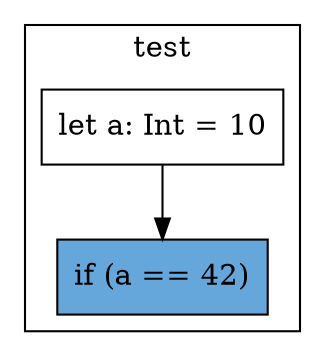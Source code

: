digraph "readonly-4" {
    node [shape=box];
    subgraph "cluster_test" {
        label="test";
        "test_141" [label="let a: Int = 10"];
        "test_142" [label="if (a == 42)",style=filled,fillcolor="#66A7DB"];
        "test_141" -> "test_142";
    }
}
